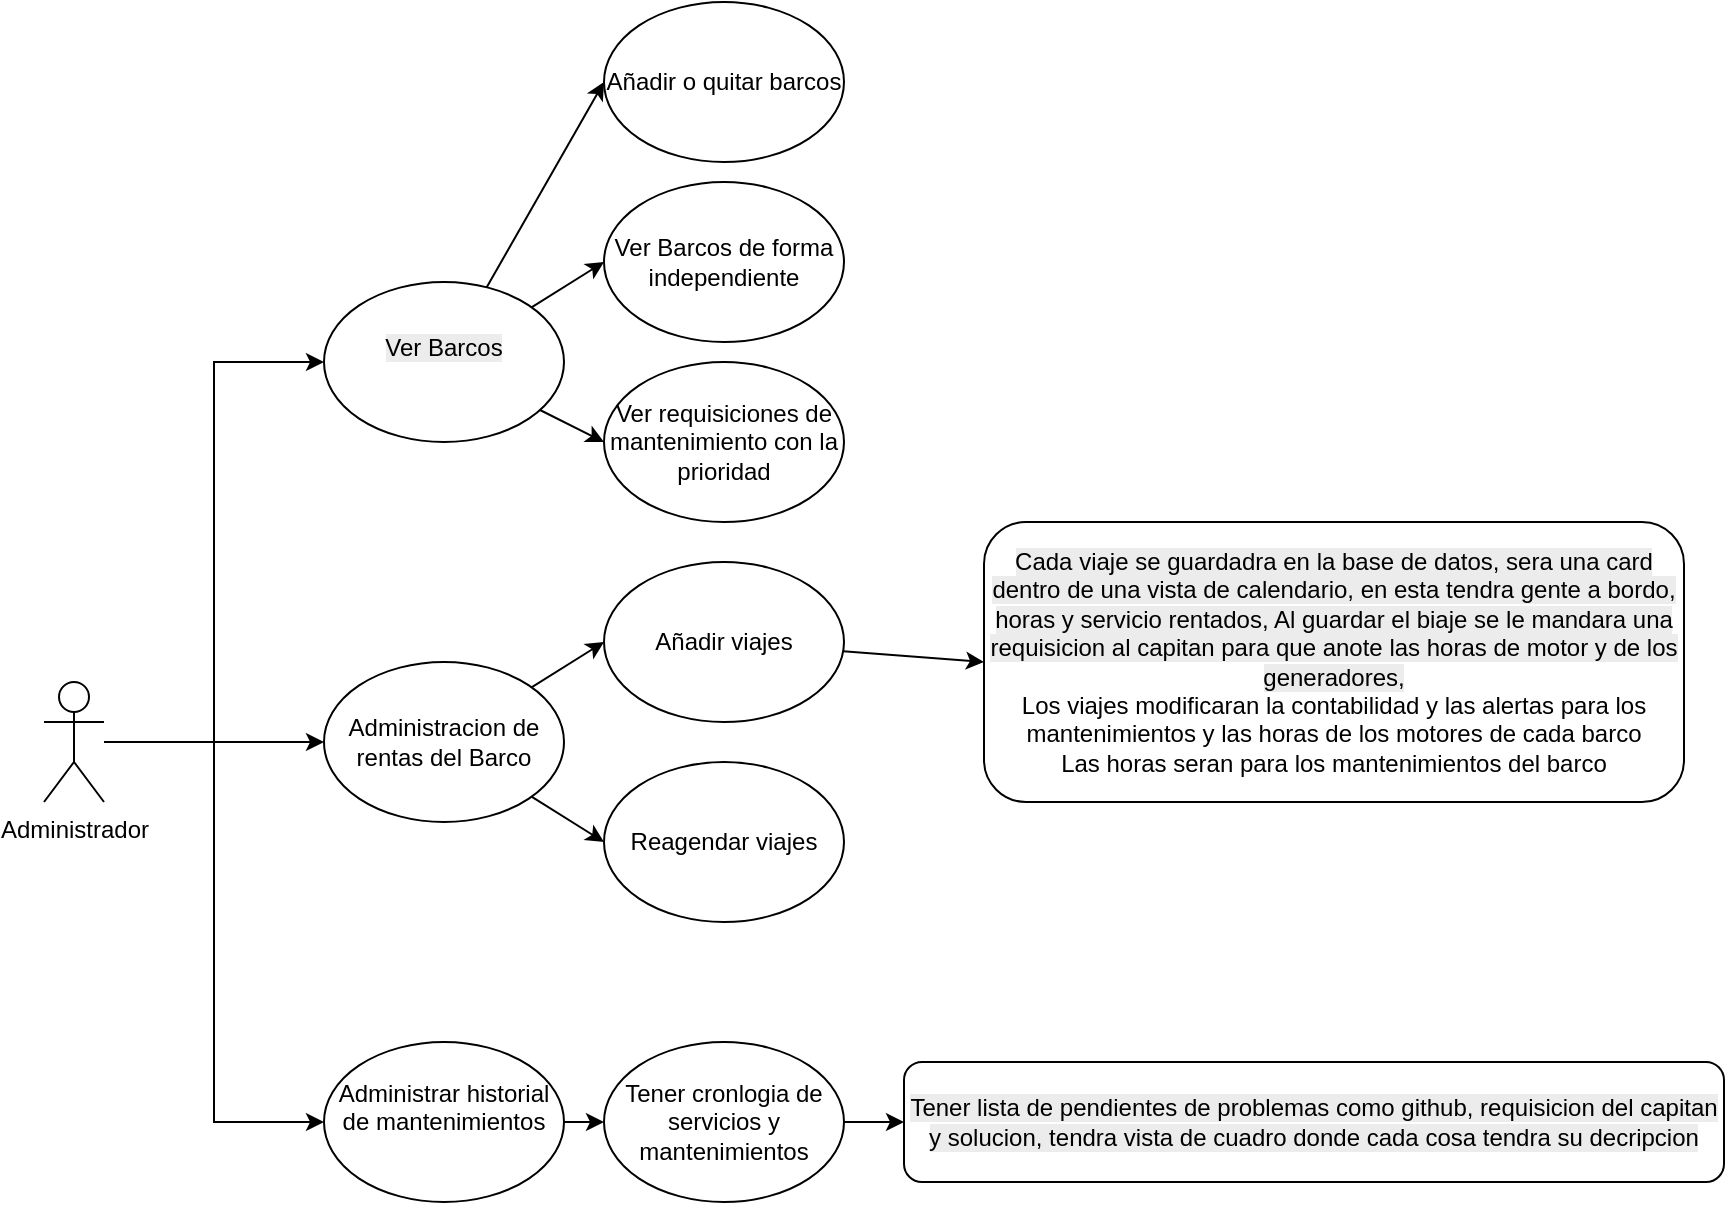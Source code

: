 <mxfile version="28.1.0">
  <diagram name="Página-1" id="piM3PB3O7zECQDfgPzs4">
    <mxGraphModel dx="842" dy="546" grid="1" gridSize="10" guides="1" tooltips="1" connect="1" arrows="1" fold="1" page="1" pageScale="1" pageWidth="827" pageHeight="1169" math="0" shadow="0">
      <root>
        <mxCell id="0" />
        <mxCell id="1" parent="0" />
        <mxCell id="lmFqdas1ITUXmB06_ZZ9-21" style="edgeStyle=orthogonalEdgeStyle;rounded=0;orthogonalLoop=1;jettySize=auto;html=1;entryX=0;entryY=0.5;entryDx=0;entryDy=0;" edge="1" parent="1" source="lmFqdas1ITUXmB06_ZZ9-1" target="lmFqdas1ITUXmB06_ZZ9-8">
          <mxGeometry relative="1" as="geometry" />
        </mxCell>
        <mxCell id="lmFqdas1ITUXmB06_ZZ9-22" style="edgeStyle=orthogonalEdgeStyle;rounded=0;orthogonalLoop=1;jettySize=auto;html=1;entryX=0;entryY=0.5;entryDx=0;entryDy=0;" edge="1" parent="1" source="lmFqdas1ITUXmB06_ZZ9-1" target="lmFqdas1ITUXmB06_ZZ9-7">
          <mxGeometry relative="1" as="geometry" />
        </mxCell>
        <mxCell id="lmFqdas1ITUXmB06_ZZ9-23" style="edgeStyle=orthogonalEdgeStyle;rounded=0;orthogonalLoop=1;jettySize=auto;html=1;entryX=0;entryY=0.5;entryDx=0;entryDy=0;" edge="1" parent="1" source="lmFqdas1ITUXmB06_ZZ9-1" target="lmFqdas1ITUXmB06_ZZ9-18">
          <mxGeometry relative="1" as="geometry" />
        </mxCell>
        <mxCell id="lmFqdas1ITUXmB06_ZZ9-1" value="Administrador" style="shape=umlActor;verticalLabelPosition=bottom;verticalAlign=top;html=1;outlineConnect=0;" vertex="1" parent="1">
          <mxGeometry x="30" y="350" width="30" height="60" as="geometry" />
        </mxCell>
        <mxCell id="lmFqdas1ITUXmB06_ZZ9-6" value="Reagendar viajes" style="ellipse;whiteSpace=wrap;html=1;" vertex="1" parent="1">
          <mxGeometry x="310" y="390" width="120" height="80" as="geometry" />
        </mxCell>
        <mxCell id="lmFqdas1ITUXmB06_ZZ9-27" style="edgeStyle=none;rounded=0;orthogonalLoop=1;jettySize=auto;html=1;entryX=0;entryY=0.5;entryDx=0;entryDy=0;" edge="1" parent="1" source="lmFqdas1ITUXmB06_ZZ9-7" target="lmFqdas1ITUXmB06_ZZ9-13">
          <mxGeometry relative="1" as="geometry" />
        </mxCell>
        <mxCell id="lmFqdas1ITUXmB06_ZZ9-28" style="edgeStyle=none;rounded=0;orthogonalLoop=1;jettySize=auto;html=1;entryX=0;entryY=0.5;entryDx=0;entryDy=0;" edge="1" parent="1" source="lmFqdas1ITUXmB06_ZZ9-7" target="lmFqdas1ITUXmB06_ZZ9-6">
          <mxGeometry relative="1" as="geometry" />
        </mxCell>
        <mxCell id="lmFqdas1ITUXmB06_ZZ9-7" value="Administracion de rentas del Barco" style="ellipse;whiteSpace=wrap;html=1;" vertex="1" parent="1">
          <mxGeometry x="170" y="340" width="120" height="80" as="geometry" />
        </mxCell>
        <mxCell id="lmFqdas1ITUXmB06_ZZ9-24" style="edgeStyle=none;rounded=0;orthogonalLoop=1;jettySize=auto;html=1;entryX=0;entryY=0.5;entryDx=0;entryDy=0;" edge="1" parent="1" source="lmFqdas1ITUXmB06_ZZ9-8" target="lmFqdas1ITUXmB06_ZZ9-12">
          <mxGeometry relative="1" as="geometry" />
        </mxCell>
        <mxCell id="lmFqdas1ITUXmB06_ZZ9-25" style="edgeStyle=none;rounded=0;orthogonalLoop=1;jettySize=auto;html=1;entryX=0;entryY=0.5;entryDx=0;entryDy=0;" edge="1" parent="1" source="lmFqdas1ITUXmB06_ZZ9-8" target="lmFqdas1ITUXmB06_ZZ9-10">
          <mxGeometry relative="1" as="geometry" />
        </mxCell>
        <mxCell id="lmFqdas1ITUXmB06_ZZ9-26" style="edgeStyle=none;rounded=0;orthogonalLoop=1;jettySize=auto;html=1;entryX=0;entryY=0.5;entryDx=0;entryDy=0;" edge="1" parent="1" source="lmFqdas1ITUXmB06_ZZ9-8" target="lmFqdas1ITUXmB06_ZZ9-11">
          <mxGeometry relative="1" as="geometry" />
        </mxCell>
        <mxCell id="lmFqdas1ITUXmB06_ZZ9-8" value="&#xa;&lt;span style=&quot;color: rgb(0, 0, 0); font-family: Helvetica; font-size: 12px; font-style: normal; font-variant-ligatures: normal; font-variant-caps: normal; font-weight: 400; letter-spacing: normal; orphans: 2; text-align: center; text-indent: 0px; text-transform: none; widows: 2; word-spacing: 0px; -webkit-text-stroke-width: 0px; white-space: normal; background-color: rgb(236, 236, 236); text-decoration-thickness: initial; text-decoration-style: initial; text-decoration-color: initial; display: inline !important; float: none;&quot;&gt;Ver Barcos&lt;/span&gt;&#xa;&#xa;" style="ellipse;whiteSpace=wrap;html=1;" vertex="1" parent="1">
          <mxGeometry x="170" y="150" width="120" height="80" as="geometry" />
        </mxCell>
        <mxCell id="lmFqdas1ITUXmB06_ZZ9-10" value="Ver Barcos de forma independiente" style="ellipse;whiteSpace=wrap;html=1;" vertex="1" parent="1">
          <mxGeometry x="310" y="100" width="120" height="80" as="geometry" />
        </mxCell>
        <mxCell id="lmFqdas1ITUXmB06_ZZ9-11" value="Ver requisiciones de mantenimiento con la prioridad" style="ellipse;whiteSpace=wrap;html=1;" vertex="1" parent="1">
          <mxGeometry x="310" y="190" width="120" height="80" as="geometry" />
        </mxCell>
        <mxCell id="lmFqdas1ITUXmB06_ZZ9-12" value="Añadir o quitar barcos" style="ellipse;whiteSpace=wrap;html=1;" vertex="1" parent="1">
          <mxGeometry x="310" y="10" width="120" height="80" as="geometry" />
        </mxCell>
        <mxCell id="lmFqdas1ITUXmB06_ZZ9-29" style="edgeStyle=none;rounded=0;orthogonalLoop=1;jettySize=auto;html=1;entryX=0;entryY=0.5;entryDx=0;entryDy=0;" edge="1" parent="1" source="lmFqdas1ITUXmB06_ZZ9-13" target="lmFqdas1ITUXmB06_ZZ9-16">
          <mxGeometry relative="1" as="geometry" />
        </mxCell>
        <mxCell id="lmFqdas1ITUXmB06_ZZ9-13" value="Añadir viajes" style="ellipse;whiteSpace=wrap;html=1;" vertex="1" parent="1">
          <mxGeometry x="310" y="290" width="120" height="80" as="geometry" />
        </mxCell>
        <mxCell id="lmFqdas1ITUXmB06_ZZ9-16" value="&lt;br&gt;&lt;span style=&quot;color: rgb(0, 0, 0); font-family: Helvetica; font-size: 12px; font-style: normal; font-variant-ligatures: normal; font-variant-caps: normal; font-weight: 400; letter-spacing: normal; orphans: 2; text-align: center; text-indent: 0px; text-transform: none; widows: 2; word-spacing: 0px; -webkit-text-stroke-width: 0px; white-space: normal; background-color: rgb(236, 236, 236); text-decoration-thickness: initial; text-decoration-style: initial; text-decoration-color: initial; float: none; display: inline !important;&quot;&gt;Cada viaje se guardadra en la base de datos, sera una card dentro de una vista de calendario, en esta tendra gente a bordo, horas y servicio rentados, Al guardar el biaje se le mandara una requisicion al capitan para que anote las horas de motor y de los generadores,&lt;/span&gt;&lt;div&gt;Los viajes modificaran la contabilidad y las alertas para los mantenimientos y las horas de los motores de cada barco&lt;/div&gt;&lt;div&gt;Las horas seran para los mantenimientos del barco&lt;br&gt;&lt;div&gt;&lt;br&gt;&lt;/div&gt;&lt;/div&gt;" style="rounded=1;whiteSpace=wrap;html=1;" vertex="1" parent="1">
          <mxGeometry x="500" y="270" width="350" height="140" as="geometry" />
        </mxCell>
        <mxCell id="lmFqdas1ITUXmB06_ZZ9-30" style="edgeStyle=none;rounded=0;orthogonalLoop=1;jettySize=auto;html=1;entryX=0;entryY=0.5;entryDx=0;entryDy=0;" edge="1" parent="1" source="lmFqdas1ITUXmB06_ZZ9-18" target="lmFqdas1ITUXmB06_ZZ9-19">
          <mxGeometry relative="1" as="geometry" />
        </mxCell>
        <mxCell id="lmFqdas1ITUXmB06_ZZ9-18" value="Administrar historial de mantenimientos&lt;div&gt;&lt;br&gt;&lt;/div&gt;" style="ellipse;whiteSpace=wrap;html=1;" vertex="1" parent="1">
          <mxGeometry x="170" y="530" width="120" height="80" as="geometry" />
        </mxCell>
        <mxCell id="lmFqdas1ITUXmB06_ZZ9-31" style="edgeStyle=none;rounded=0;orthogonalLoop=1;jettySize=auto;html=1;entryX=0;entryY=0.5;entryDx=0;entryDy=0;" edge="1" parent="1" source="lmFqdas1ITUXmB06_ZZ9-19" target="lmFqdas1ITUXmB06_ZZ9-20">
          <mxGeometry relative="1" as="geometry" />
        </mxCell>
        <mxCell id="lmFqdas1ITUXmB06_ZZ9-19" value="Tener cronlogia de servicios y mantenimientos" style="ellipse;whiteSpace=wrap;html=1;" vertex="1" parent="1">
          <mxGeometry x="310" y="530" width="120" height="80" as="geometry" />
        </mxCell>
        <mxCell id="lmFqdas1ITUXmB06_ZZ9-20" value="&lt;br&gt;&lt;span style=&quot;color: rgb(0, 0, 0); font-family: Helvetica; font-size: 12px; font-style: normal; font-variant-ligatures: normal; font-variant-caps: normal; font-weight: 400; letter-spacing: normal; orphans: 2; text-align: center; text-indent: 0px; text-transform: none; widows: 2; word-spacing: 0px; -webkit-text-stroke-width: 0px; white-space: normal; background-color: rgb(236, 236, 236); text-decoration-thickness: initial; text-decoration-style: initial; text-decoration-color: initial; float: none; display: inline !important;&quot;&gt;Tener lista de pendientes de problemas como github, requisicion del capitan y solucion, tendra vista de cuadro donde cada cosa tendra su decripcion&lt;/span&gt;&lt;div&gt;&lt;br/&gt;&lt;/div&gt;" style="rounded=1;whiteSpace=wrap;html=1;" vertex="1" parent="1">
          <mxGeometry x="460" y="540" width="410" height="60" as="geometry" />
        </mxCell>
      </root>
    </mxGraphModel>
  </diagram>
</mxfile>
